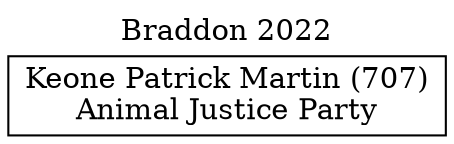 // House preference flow
digraph "Keone Patrick Martin (707)_Braddon_2022" {
	graph [label="Braddon 2022" labelloc=t mclimit=10]
	node [shape=box]
	"Keone Patrick Martin (707)" [label="Keone Patrick Martin (707)
Animal Justice Party"]
}
